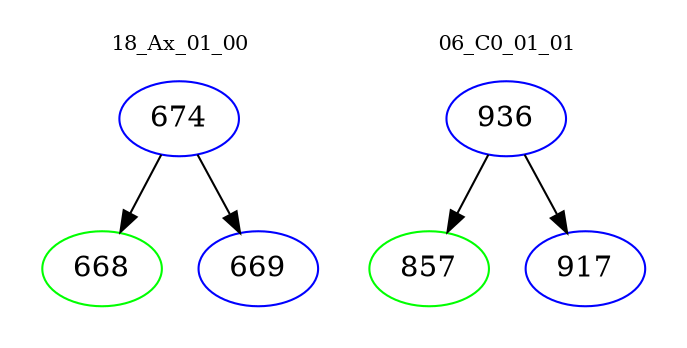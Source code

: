 digraph{
subgraph cluster_0 {
color = white
label = "18_Ax_01_00";
fontsize=10;
T0_674 [label="674", color="blue"]
T0_674 -> T0_668 [color="black"]
T0_668 [label="668", color="green"]
T0_674 -> T0_669 [color="black"]
T0_669 [label="669", color="blue"]
}
subgraph cluster_1 {
color = white
label = "06_C0_01_01";
fontsize=10;
T1_936 [label="936", color="blue"]
T1_936 -> T1_857 [color="black"]
T1_857 [label="857", color="green"]
T1_936 -> T1_917 [color="black"]
T1_917 [label="917", color="blue"]
}
}
